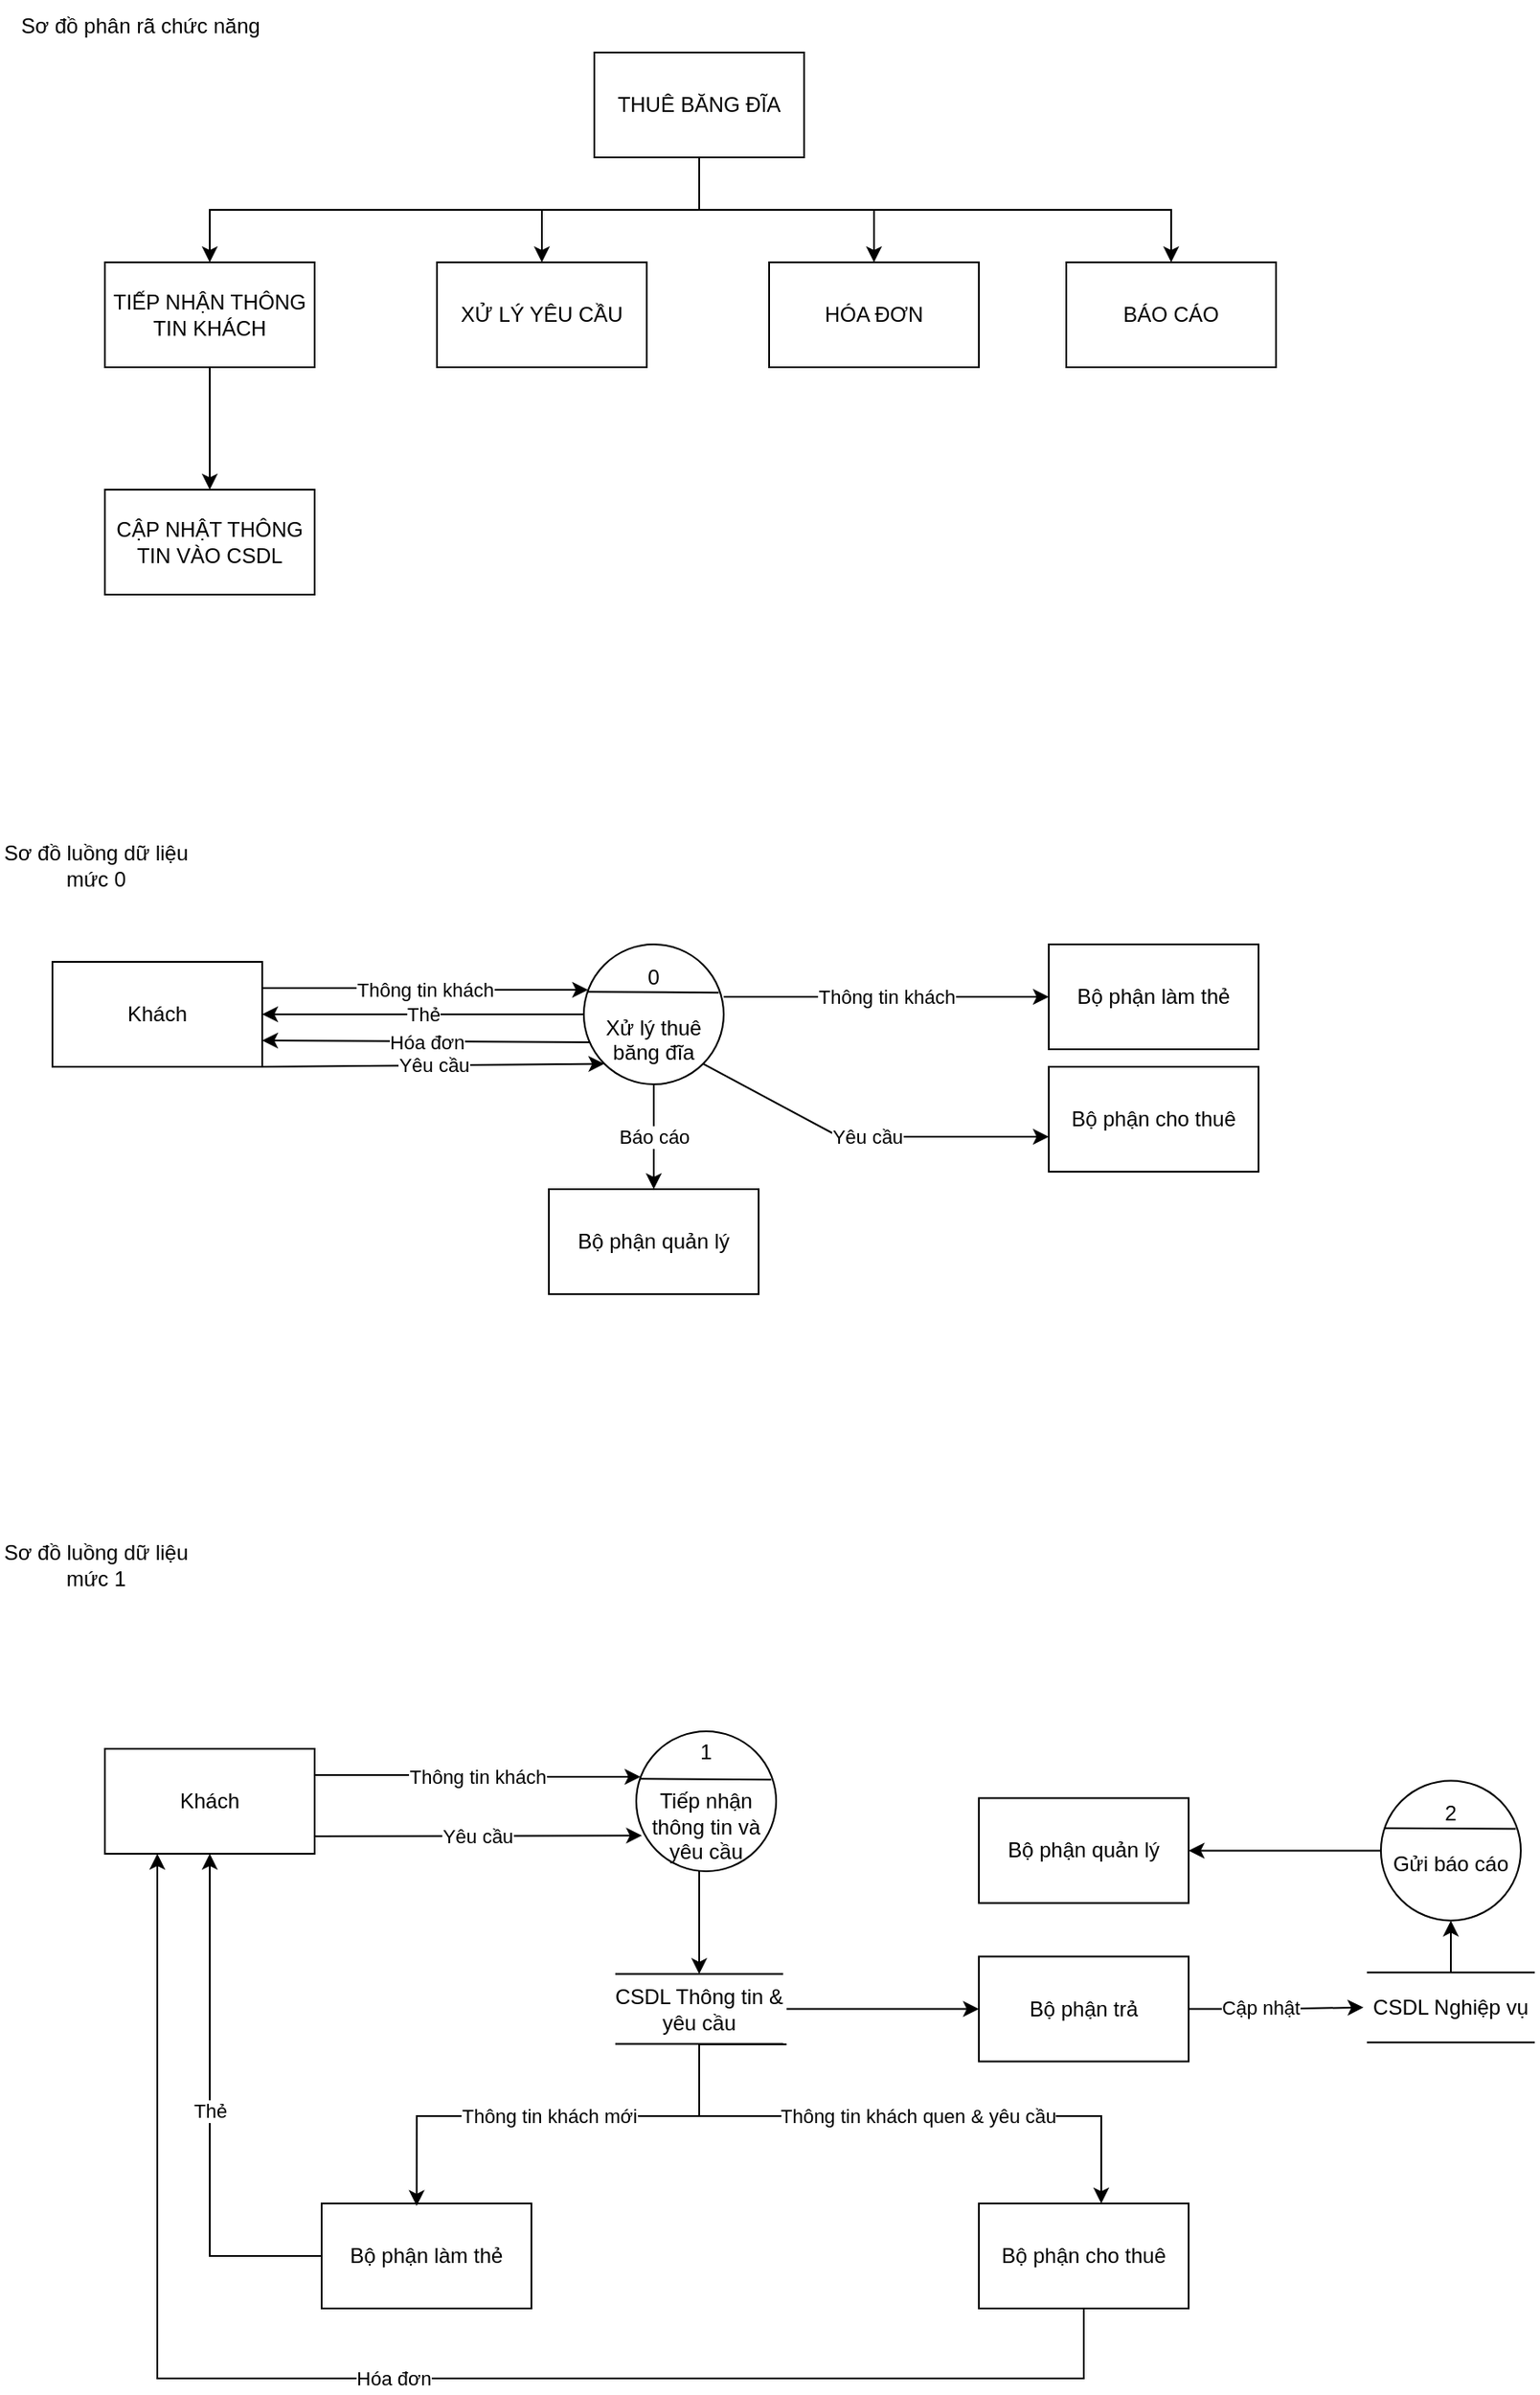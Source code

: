 <mxfile version="21.1.5" type="github">
  <diagram name="Trang-1" id="5px7r3D4sKR2rN02WqdL">
    <mxGraphModel dx="629" dy="317" grid="1" gridSize="10" guides="1" tooltips="1" connect="1" arrows="1" fold="1" page="1" pageScale="1" pageWidth="827" pageHeight="1169" math="0" shadow="0">
      <root>
        <mxCell id="0" />
        <mxCell id="1" parent="0" />
        <mxCell id="nj3y7SZ-2xfffU_VGILr-15" style="edgeStyle=orthogonalEdgeStyle;rounded=0;orthogonalLoop=1;jettySize=auto;html=1;entryX=0.5;entryY=0;entryDx=0;entryDy=0;" edge="1" parent="1" source="KOxQfJe9zlFX1MplgHy2-1" target="KOxQfJe9zlFX1MplgHy2-2">
          <mxGeometry relative="1" as="geometry">
            <Array as="points">
              <mxPoint x="440" y="170" />
              <mxPoint x="160" y="170" />
            </Array>
          </mxGeometry>
        </mxCell>
        <mxCell id="nj3y7SZ-2xfffU_VGILr-16" style="edgeStyle=orthogonalEdgeStyle;rounded=0;orthogonalLoop=1;jettySize=auto;html=1;entryX=0.5;entryY=0;entryDx=0;entryDy=0;" edge="1" parent="1" source="KOxQfJe9zlFX1MplgHy2-1" target="KOxQfJe9zlFX1MplgHy2-4">
          <mxGeometry relative="1" as="geometry" />
        </mxCell>
        <mxCell id="nj3y7SZ-2xfffU_VGILr-17" style="edgeStyle=orthogonalEdgeStyle;rounded=0;orthogonalLoop=1;jettySize=auto;html=1;entryX=0.5;entryY=0;entryDx=0;entryDy=0;" edge="1" parent="1" source="KOxQfJe9zlFX1MplgHy2-1" target="KOxQfJe9zlFX1MplgHy2-6">
          <mxGeometry relative="1" as="geometry">
            <Array as="points">
              <mxPoint x="440" y="170" />
              <mxPoint x="710" y="170" />
            </Array>
          </mxGeometry>
        </mxCell>
        <mxCell id="nj3y7SZ-2xfffU_VGILr-18" style="edgeStyle=orthogonalEdgeStyle;rounded=0;orthogonalLoop=1;jettySize=auto;html=1;entryX=0.5;entryY=0;entryDx=0;entryDy=0;" edge="1" parent="1" source="KOxQfJe9zlFX1MplgHy2-1" target="KOxQfJe9zlFX1MplgHy2-5">
          <mxGeometry relative="1" as="geometry" />
        </mxCell>
        <mxCell id="KOxQfJe9zlFX1MplgHy2-1" value="THUÊ BĂNG ĐĨA" style="rounded=0;whiteSpace=wrap;html=1;" parent="1" vertex="1">
          <mxGeometry x="380" y="80" width="120" height="60" as="geometry" />
        </mxCell>
        <mxCell id="nj3y7SZ-2xfffU_VGILr-19" style="edgeStyle=orthogonalEdgeStyle;rounded=0;orthogonalLoop=1;jettySize=auto;html=1;" edge="1" parent="1" source="KOxQfJe9zlFX1MplgHy2-2" target="KOxQfJe9zlFX1MplgHy2-3">
          <mxGeometry relative="1" as="geometry" />
        </mxCell>
        <mxCell id="KOxQfJe9zlFX1MplgHy2-2" value="TIẾP NHẬN THÔNG TIN KHÁCH" style="rounded=0;whiteSpace=wrap;html=1;" parent="1" vertex="1">
          <mxGeometry x="100" y="200" width="120" height="60" as="geometry" />
        </mxCell>
        <mxCell id="KOxQfJe9zlFX1MplgHy2-3" value="CẬP NHẬT THÔNG TIN VÀO CSDL" style="rounded=0;whiteSpace=wrap;html=1;" parent="1" vertex="1">
          <mxGeometry x="100" y="330" width="120" height="60" as="geometry" />
        </mxCell>
        <mxCell id="KOxQfJe9zlFX1MplgHy2-4" value="XỬ LÝ YÊU CẦU" style="rounded=0;whiteSpace=wrap;html=1;" parent="1" vertex="1">
          <mxGeometry x="290" y="200" width="120" height="60" as="geometry" />
        </mxCell>
        <mxCell id="KOxQfJe9zlFX1MplgHy2-5" value="HÓA ĐƠN" style="rounded=0;whiteSpace=wrap;html=1;" parent="1" vertex="1">
          <mxGeometry x="480" y="200" width="120" height="60" as="geometry" />
        </mxCell>
        <mxCell id="KOxQfJe9zlFX1MplgHy2-6" value="BÁO CÁO" style="rounded=0;whiteSpace=wrap;html=1;" parent="1" vertex="1">
          <mxGeometry x="650" y="200" width="120" height="60" as="geometry" />
        </mxCell>
        <mxCell id="KOxQfJe9zlFX1MplgHy2-7" value="Sơ đồ luồng dữ liệu mức 0" style="text;html=1;strokeColor=none;fillColor=none;align=center;verticalAlign=middle;whiteSpace=wrap;rounded=0;" parent="1" vertex="1">
          <mxGeometry x="40" y="520" width="110" height="50" as="geometry" />
        </mxCell>
        <mxCell id="KOxQfJe9zlFX1MplgHy2-8" value="Sơ đồ phân rã chức năng" style="text;html=1;align=center;verticalAlign=middle;resizable=0;points=[];autosize=1;strokeColor=none;fillColor=none;" parent="1" vertex="1">
          <mxGeometry x="40" y="50" width="160" height="30" as="geometry" />
        </mxCell>
        <mxCell id="nj3y7SZ-2xfffU_VGILr-7" value="Thẻ" style="edgeStyle=orthogonalEdgeStyle;rounded=0;orthogonalLoop=1;jettySize=auto;html=1;exitX=0;exitY=0.5;exitDx=0;exitDy=0;entryX=1;entryY=0.5;entryDx=0;entryDy=0;" edge="1" parent="1" source="KOxQfJe9zlFX1MplgHy2-9" target="nj3y7SZ-2xfffU_VGILr-1">
          <mxGeometry relative="1" as="geometry" />
        </mxCell>
        <mxCell id="nj3y7SZ-2xfffU_VGILr-13" value="Báo cáo" style="edgeStyle=orthogonalEdgeStyle;rounded=0;orthogonalLoop=1;jettySize=auto;html=1;entryX=0.5;entryY=0;entryDx=0;entryDy=0;" edge="1" parent="1" source="KOxQfJe9zlFX1MplgHy2-9" target="nj3y7SZ-2xfffU_VGILr-12">
          <mxGeometry relative="1" as="geometry" />
        </mxCell>
        <mxCell id="KOxQfJe9zlFX1MplgHy2-9" value="0&lt;br&gt;&lt;br&gt;Xử lý thuê băng đĩa" style="ellipse;whiteSpace=wrap;html=1;aspect=fixed;" parent="1" vertex="1">
          <mxGeometry x="374" y="590" width="80" height="80" as="geometry" />
        </mxCell>
        <mxCell id="KOxQfJe9zlFX1MplgHy2-10" value="" style="endArrow=none;html=1;rounded=0;entryX=0.965;entryY=0.345;entryDx=0;entryDy=0;entryPerimeter=0;exitX=0.024;exitY=0.339;exitDx=0;exitDy=0;exitPerimeter=0;" parent="1" source="KOxQfJe9zlFX1MplgHy2-9" target="KOxQfJe9zlFX1MplgHy2-9" edge="1">
          <mxGeometry width="50" height="50" relative="1" as="geometry">
            <mxPoint x="374" y="620" as="sourcePoint" />
            <mxPoint x="424" y="570" as="targetPoint" />
          </mxGeometry>
        </mxCell>
        <mxCell id="nj3y7SZ-2xfffU_VGILr-3" value="Thông tin khách" style="edgeStyle=orthogonalEdgeStyle;rounded=0;orthogonalLoop=1;jettySize=auto;html=1;exitX=1;exitY=0.25;exitDx=0;exitDy=0;entryX=0.03;entryY=0.325;entryDx=0;entryDy=0;entryPerimeter=0;" edge="1" parent="1" source="nj3y7SZ-2xfffU_VGILr-1" target="KOxQfJe9zlFX1MplgHy2-9">
          <mxGeometry relative="1" as="geometry" />
        </mxCell>
        <mxCell id="nj3y7SZ-2xfffU_VGILr-1" value="Khách" style="rounded=0;whiteSpace=wrap;html=1;" vertex="1" parent="1">
          <mxGeometry x="70" y="600" width="120" height="60" as="geometry" />
        </mxCell>
        <mxCell id="nj3y7SZ-2xfffU_VGILr-2" value="Bộ phận làm thẻ" style="rounded=0;whiteSpace=wrap;html=1;" vertex="1" parent="1">
          <mxGeometry x="640" y="590" width="120" height="60" as="geometry" />
        </mxCell>
        <mxCell id="nj3y7SZ-2xfffU_VGILr-6" value="Hóa đơn" style="endArrow=classic;html=1;rounded=0;entryX=1;entryY=0.75;entryDx=0;entryDy=0;exitX=0.041;exitY=0.7;exitDx=0;exitDy=0;exitPerimeter=0;" edge="1" parent="1" source="KOxQfJe9zlFX1MplgHy2-9" target="nj3y7SZ-2xfffU_VGILr-1">
          <mxGeometry width="50" height="50" relative="1" as="geometry">
            <mxPoint x="360" y="580" as="sourcePoint" />
            <mxPoint x="410" y="530" as="targetPoint" />
          </mxGeometry>
        </mxCell>
        <mxCell id="nj3y7SZ-2xfffU_VGILr-10" value="Yêu cầu" style="endArrow=classic;html=1;rounded=0;exitX=1;exitY=1;exitDx=0;exitDy=0;entryX=0;entryY=1;entryDx=0;entryDy=0;" edge="1" parent="1" source="nj3y7SZ-2xfffU_VGILr-1" target="KOxQfJe9zlFX1MplgHy2-9">
          <mxGeometry width="50" height="50" relative="1" as="geometry">
            <mxPoint x="250" y="740" as="sourcePoint" />
            <mxPoint x="300" y="690" as="targetPoint" />
          </mxGeometry>
        </mxCell>
        <mxCell id="nj3y7SZ-2xfffU_VGILr-12" value="Bộ phận quản lý" style="rounded=0;whiteSpace=wrap;html=1;" vertex="1" parent="1">
          <mxGeometry x="354" y="730" width="120" height="60" as="geometry" />
        </mxCell>
        <mxCell id="nj3y7SZ-2xfffU_VGILr-20" value="Sơ đồ luồng dữ liệu mức 1" style="text;html=1;strokeColor=none;fillColor=none;align=center;verticalAlign=middle;whiteSpace=wrap;rounded=0;" vertex="1" parent="1">
          <mxGeometry x="40" y="920" width="110" height="50" as="geometry" />
        </mxCell>
        <mxCell id="nj3y7SZ-2xfffU_VGILr-23" value="1&lt;br&gt;&lt;br&gt;Tiếp nhận thông tin và yêu cầu" style="ellipse;whiteSpace=wrap;html=1;aspect=fixed;" vertex="1" parent="1">
          <mxGeometry x="404" y="1040" width="80" height="80" as="geometry" />
        </mxCell>
        <mxCell id="nj3y7SZ-2xfffU_VGILr-24" value="" style="endArrow=none;html=1;rounded=0;entryX=0.965;entryY=0.345;entryDx=0;entryDy=0;entryPerimeter=0;exitX=0.024;exitY=0.339;exitDx=0;exitDy=0;exitPerimeter=0;" edge="1" parent="1" source="nj3y7SZ-2xfffU_VGILr-23" target="nj3y7SZ-2xfffU_VGILr-23">
          <mxGeometry width="50" height="50" relative="1" as="geometry">
            <mxPoint x="404" y="1070" as="sourcePoint" />
            <mxPoint x="454" y="1020" as="targetPoint" />
          </mxGeometry>
        </mxCell>
        <mxCell id="nj3y7SZ-2xfffU_VGILr-25" value="Thông tin khách" style="edgeStyle=orthogonalEdgeStyle;rounded=0;orthogonalLoop=1;jettySize=auto;html=1;exitX=1;exitY=0.25;exitDx=0;exitDy=0;entryX=0.03;entryY=0.325;entryDx=0;entryDy=0;entryPerimeter=0;" edge="1" parent="1" source="nj3y7SZ-2xfffU_VGILr-26" target="nj3y7SZ-2xfffU_VGILr-23">
          <mxGeometry relative="1" as="geometry" />
        </mxCell>
        <mxCell id="nj3y7SZ-2xfffU_VGILr-26" value="Khách" style="rounded=0;whiteSpace=wrap;html=1;" vertex="1" parent="1">
          <mxGeometry x="100" y="1050" width="120" height="60" as="geometry" />
        </mxCell>
        <mxCell id="nj3y7SZ-2xfffU_VGILr-56" value="Thẻ" style="edgeStyle=orthogonalEdgeStyle;rounded=0;orthogonalLoop=1;jettySize=auto;html=1;entryX=0.5;entryY=1;entryDx=0;entryDy=0;" edge="1" parent="1" source="nj3y7SZ-2xfffU_VGILr-27" target="nj3y7SZ-2xfffU_VGILr-26">
          <mxGeometry relative="1" as="geometry" />
        </mxCell>
        <mxCell id="nj3y7SZ-2xfffU_VGILr-27" value="Bộ phận làm thẻ" style="rounded=0;whiteSpace=wrap;html=1;" vertex="1" parent="1">
          <mxGeometry x="224" y="1310" width="120" height="60" as="geometry" />
        </mxCell>
        <mxCell id="nj3y7SZ-2xfffU_VGILr-31" value="Bộ phận quản lý" style="rounded=0;whiteSpace=wrap;html=1;" vertex="1" parent="1">
          <mxGeometry x="600" y="1078.2" width="120" height="60" as="geometry" />
        </mxCell>
        <mxCell id="nj3y7SZ-2xfffU_VGILr-32" value="Yêu cầu" style="endArrow=classic;html=1;rounded=0;entryX=0.041;entryY=0.745;entryDx=0;entryDy=0;entryPerimeter=0;" edge="1" parent="1" target="nj3y7SZ-2xfffU_VGILr-23">
          <mxGeometry width="50" height="50" relative="1" as="geometry">
            <mxPoint x="220" y="1100" as="sourcePoint" />
            <mxPoint x="270" y="1050" as="targetPoint" />
          </mxGeometry>
        </mxCell>
        <mxCell id="nj3y7SZ-2xfffU_VGILr-35" value="Bộ phận cho thuê" style="rounded=0;whiteSpace=wrap;html=1;" vertex="1" parent="1">
          <mxGeometry x="640" y="660" width="120" height="60" as="geometry" />
        </mxCell>
        <mxCell id="nj3y7SZ-2xfffU_VGILr-38" value="Yêu cầu" style="endArrow=classic;html=1;rounded=0;exitX=1;exitY=1;exitDx=0;exitDy=0;" edge="1" parent="1" source="KOxQfJe9zlFX1MplgHy2-9">
          <mxGeometry width="50" height="50" relative="1" as="geometry">
            <mxPoint x="590" y="750" as="sourcePoint" />
            <mxPoint x="640" y="700" as="targetPoint" />
            <Array as="points">
              <mxPoint x="520" y="700" />
            </Array>
          </mxGeometry>
        </mxCell>
        <mxCell id="nj3y7SZ-2xfffU_VGILr-40" value="Thông tin khách" style="endArrow=classic;html=1;rounded=0;entryX=0;entryY=0.5;entryDx=0;entryDy=0;" edge="1" parent="1" target="nj3y7SZ-2xfffU_VGILr-2">
          <mxGeometry width="50" height="50" relative="1" as="geometry">
            <mxPoint x="454" y="620" as="sourcePoint" />
            <mxPoint x="504" y="570" as="targetPoint" />
          </mxGeometry>
        </mxCell>
        <mxCell id="nj3y7SZ-2xfffU_VGILr-67" style="edgeStyle=orthogonalEdgeStyle;rounded=0;orthogonalLoop=1;jettySize=auto;html=1;exitX=0;exitY=0.5;exitDx=0;exitDy=0;" edge="1" parent="1" source="nj3y7SZ-2xfffU_VGILr-41" target="nj3y7SZ-2xfffU_VGILr-31">
          <mxGeometry relative="1" as="geometry">
            <Array as="points" />
          </mxGeometry>
        </mxCell>
        <mxCell id="nj3y7SZ-2xfffU_VGILr-41" value="2&lt;br&gt;&lt;br&gt;Gửi báo cáo&lt;br&gt;&amp;nbsp;" style="ellipse;whiteSpace=wrap;html=1;aspect=fixed;" vertex="1" parent="1">
          <mxGeometry x="830" y="1068.2" width="80" height="80" as="geometry" />
        </mxCell>
        <mxCell id="nj3y7SZ-2xfffU_VGILr-42" value="" style="endArrow=none;html=1;rounded=0;entryX=0.965;entryY=0.345;entryDx=0;entryDy=0;entryPerimeter=0;exitX=0.024;exitY=0.339;exitDx=0;exitDy=0;exitPerimeter=0;" edge="1" source="nj3y7SZ-2xfffU_VGILr-41" target="nj3y7SZ-2xfffU_VGILr-41" parent="1">
          <mxGeometry width="50" height="50" relative="1" as="geometry">
            <mxPoint x="470" y="1099.2" as="sourcePoint" />
            <mxPoint x="520" y="1049.2" as="targetPoint" />
          </mxGeometry>
        </mxCell>
        <mxCell id="nj3y7SZ-2xfffU_VGILr-60" value="Hóa đơn" style="edgeStyle=orthogonalEdgeStyle;rounded=0;orthogonalLoop=1;jettySize=auto;html=1;entryX=0.25;entryY=1;entryDx=0;entryDy=0;" edge="1" parent="1" source="nj3y7SZ-2xfffU_VGILr-43" target="nj3y7SZ-2xfffU_VGILr-26">
          <mxGeometry relative="1" as="geometry">
            <Array as="points">
              <mxPoint x="660" y="1410" />
              <mxPoint x="130" y="1410" />
            </Array>
          </mxGeometry>
        </mxCell>
        <mxCell id="nj3y7SZ-2xfffU_VGILr-64" style="edgeStyle=orthogonalEdgeStyle;rounded=0;orthogonalLoop=1;jettySize=auto;html=1;entryX=0;entryY=0.5;entryDx=0;entryDy=0;exitX=1;exitY=0.5;exitDx=0;exitDy=0;" edge="1" parent="1" source="nj3y7SZ-2xfffU_VGILr-68" target="nj3y7SZ-2xfffU_VGILr-63">
          <mxGeometry relative="1" as="geometry" />
        </mxCell>
        <mxCell id="nj3y7SZ-2xfffU_VGILr-65" value="Cập nhật" style="edgeLabel;html=1;align=center;verticalAlign=middle;resizable=0;points=[];" vertex="1" connectable="0" parent="nj3y7SZ-2xfffU_VGILr-64">
          <mxGeometry x="-0.275" y="-2" relative="1" as="geometry">
            <mxPoint x="4" y="-3" as="offset" />
          </mxGeometry>
        </mxCell>
        <mxCell id="nj3y7SZ-2xfffU_VGILr-43" value="Bộ phận cho thuê" style="rounded=0;whiteSpace=wrap;html=1;" vertex="1" parent="1">
          <mxGeometry x="600" y="1310" width="120" height="60" as="geometry" />
        </mxCell>
        <mxCell id="nj3y7SZ-2xfffU_VGILr-44" value="" style="endArrow=none;html=1;rounded=0;" edge="1" parent="1">
          <mxGeometry width="50" height="50" relative="1" as="geometry">
            <mxPoint x="392" y="1178.77" as="sourcePoint" />
            <mxPoint x="488" y="1178.77" as="targetPoint" />
          </mxGeometry>
        </mxCell>
        <mxCell id="nj3y7SZ-2xfffU_VGILr-45" value="" style="endArrow=none;html=1;rounded=0;" edge="1" parent="1">
          <mxGeometry width="50" height="50" relative="1" as="geometry">
            <mxPoint x="392" y="1218.77" as="sourcePoint" />
            <mxPoint x="488" y="1218.77" as="targetPoint" />
          </mxGeometry>
        </mxCell>
        <mxCell id="nj3y7SZ-2xfffU_VGILr-51" value="Thông tin khách mới" style="edgeStyle=orthogonalEdgeStyle;rounded=0;orthogonalLoop=1;jettySize=auto;html=1;exitX=0.5;exitY=1;exitDx=0;exitDy=0;entryX=0.453;entryY=0.023;entryDx=0;entryDy=0;entryPerimeter=0;" edge="1" parent="1" source="nj3y7SZ-2xfffU_VGILr-46" target="nj3y7SZ-2xfffU_VGILr-27">
          <mxGeometry relative="1" as="geometry">
            <mxPoint x="380" y="1218.77" as="sourcePoint" />
            <Array as="points">
              <mxPoint x="440" y="1260" />
              <mxPoint x="278" y="1260" />
            </Array>
          </mxGeometry>
        </mxCell>
        <mxCell id="nj3y7SZ-2xfffU_VGILr-52" value="Thông tin khách quen &amp;amp; yêu cầu" style="edgeStyle=orthogonalEdgeStyle;rounded=0;orthogonalLoop=1;jettySize=auto;html=1;" edge="1" parent="1" target="nj3y7SZ-2xfffU_VGILr-43">
          <mxGeometry x="0.161" relative="1" as="geometry">
            <mxPoint x="490" y="1219" as="sourcePoint" />
            <Array as="points">
              <mxPoint x="440" y="1219" />
              <mxPoint x="440" y="1260" />
              <mxPoint x="670" y="1260" />
            </Array>
            <mxPoint as="offset" />
          </mxGeometry>
        </mxCell>
        <mxCell id="nj3y7SZ-2xfffU_VGILr-69" style="edgeStyle=orthogonalEdgeStyle;rounded=0;orthogonalLoop=1;jettySize=auto;html=1;entryX=0;entryY=0.5;entryDx=0;entryDy=0;" edge="1" parent="1" source="nj3y7SZ-2xfffU_VGILr-46" target="nj3y7SZ-2xfffU_VGILr-68">
          <mxGeometry relative="1" as="geometry" />
        </mxCell>
        <mxCell id="nj3y7SZ-2xfffU_VGILr-46" value="CSDL Thông tin &amp;amp; yêu cầu" style="text;html=1;strokeColor=none;fillColor=none;align=center;verticalAlign=middle;whiteSpace=wrap;rounded=0;" vertex="1" parent="1">
          <mxGeometry x="390" y="1178.77" width="100" height="40" as="geometry" />
        </mxCell>
        <mxCell id="nj3y7SZ-2xfffU_VGILr-54" value="" style="endArrow=classic;html=1;rounded=0;entryX=0.5;entryY=0;entryDx=0;entryDy=0;" edge="1" parent="1" target="nj3y7SZ-2xfffU_VGILr-46">
          <mxGeometry width="50" height="50" relative="1" as="geometry">
            <mxPoint x="440" y="1120" as="sourcePoint" />
            <mxPoint x="490" y="1070" as="targetPoint" />
          </mxGeometry>
        </mxCell>
        <mxCell id="nj3y7SZ-2xfffU_VGILr-61" value="" style="endArrow=none;html=1;rounded=0;" edge="1" parent="1">
          <mxGeometry width="50" height="50" relative="1" as="geometry">
            <mxPoint x="822" y="1177.86" as="sourcePoint" />
            <mxPoint x="918" y="1177.86" as="targetPoint" />
          </mxGeometry>
        </mxCell>
        <mxCell id="nj3y7SZ-2xfffU_VGILr-62" value="" style="endArrow=none;html=1;rounded=0;" edge="1" parent="1">
          <mxGeometry width="50" height="50" relative="1" as="geometry">
            <mxPoint x="822" y="1217.86" as="sourcePoint" />
            <mxPoint x="918" y="1217.86" as="targetPoint" />
          </mxGeometry>
        </mxCell>
        <mxCell id="nj3y7SZ-2xfffU_VGILr-66" style="edgeStyle=orthogonalEdgeStyle;rounded=0;orthogonalLoop=1;jettySize=auto;html=1;exitX=0.5;exitY=0;exitDx=0;exitDy=0;entryX=0.5;entryY=1;entryDx=0;entryDy=0;" edge="1" parent="1" source="nj3y7SZ-2xfffU_VGILr-63" target="nj3y7SZ-2xfffU_VGILr-41">
          <mxGeometry relative="1" as="geometry" />
        </mxCell>
        <mxCell id="nj3y7SZ-2xfffU_VGILr-63" value="CSDL Nghiệp vụ" style="text;html=1;strokeColor=none;fillColor=none;align=center;verticalAlign=middle;whiteSpace=wrap;rounded=0;" vertex="1" parent="1">
          <mxGeometry x="820" y="1177.86" width="100" height="40" as="geometry" />
        </mxCell>
        <mxCell id="nj3y7SZ-2xfffU_VGILr-68" value="Bộ phận trả" style="rounded=0;whiteSpace=wrap;html=1;" vertex="1" parent="1">
          <mxGeometry x="600" y="1168.77" width="120" height="60" as="geometry" />
        </mxCell>
      </root>
    </mxGraphModel>
  </diagram>
</mxfile>
